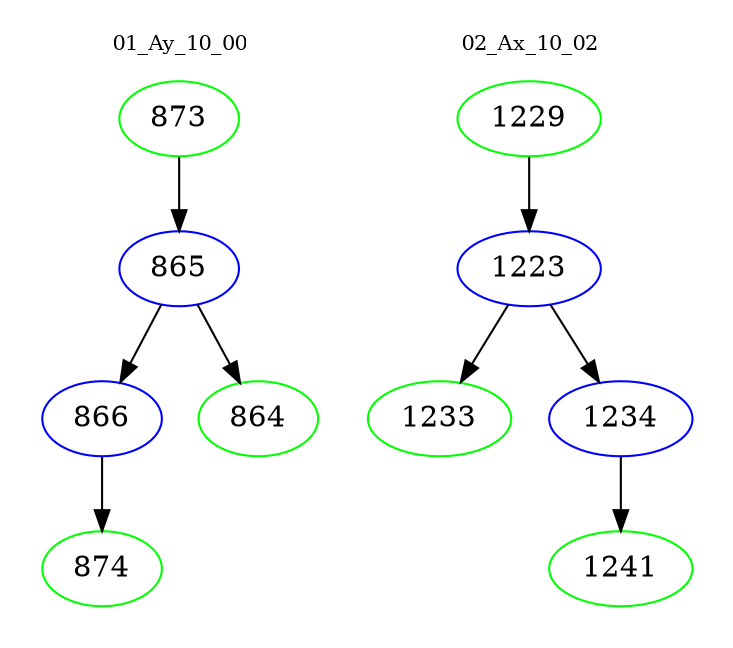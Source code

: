 digraph{
subgraph cluster_0 {
color = white
label = "01_Ay_10_00";
fontsize=10;
T0_873 [label="873", color="green"]
T0_873 -> T0_865 [color="black"]
T0_865 [label="865", color="blue"]
T0_865 -> T0_866 [color="black"]
T0_866 [label="866", color="blue"]
T0_866 -> T0_874 [color="black"]
T0_874 [label="874", color="green"]
T0_865 -> T0_864 [color="black"]
T0_864 [label="864", color="green"]
}
subgraph cluster_1 {
color = white
label = "02_Ax_10_02";
fontsize=10;
T1_1229 [label="1229", color="green"]
T1_1229 -> T1_1223 [color="black"]
T1_1223 [label="1223", color="blue"]
T1_1223 -> T1_1233 [color="black"]
T1_1233 [label="1233", color="green"]
T1_1223 -> T1_1234 [color="black"]
T1_1234 [label="1234", color="blue"]
T1_1234 -> T1_1241 [color="black"]
T1_1241 [label="1241", color="green"]
}
}
